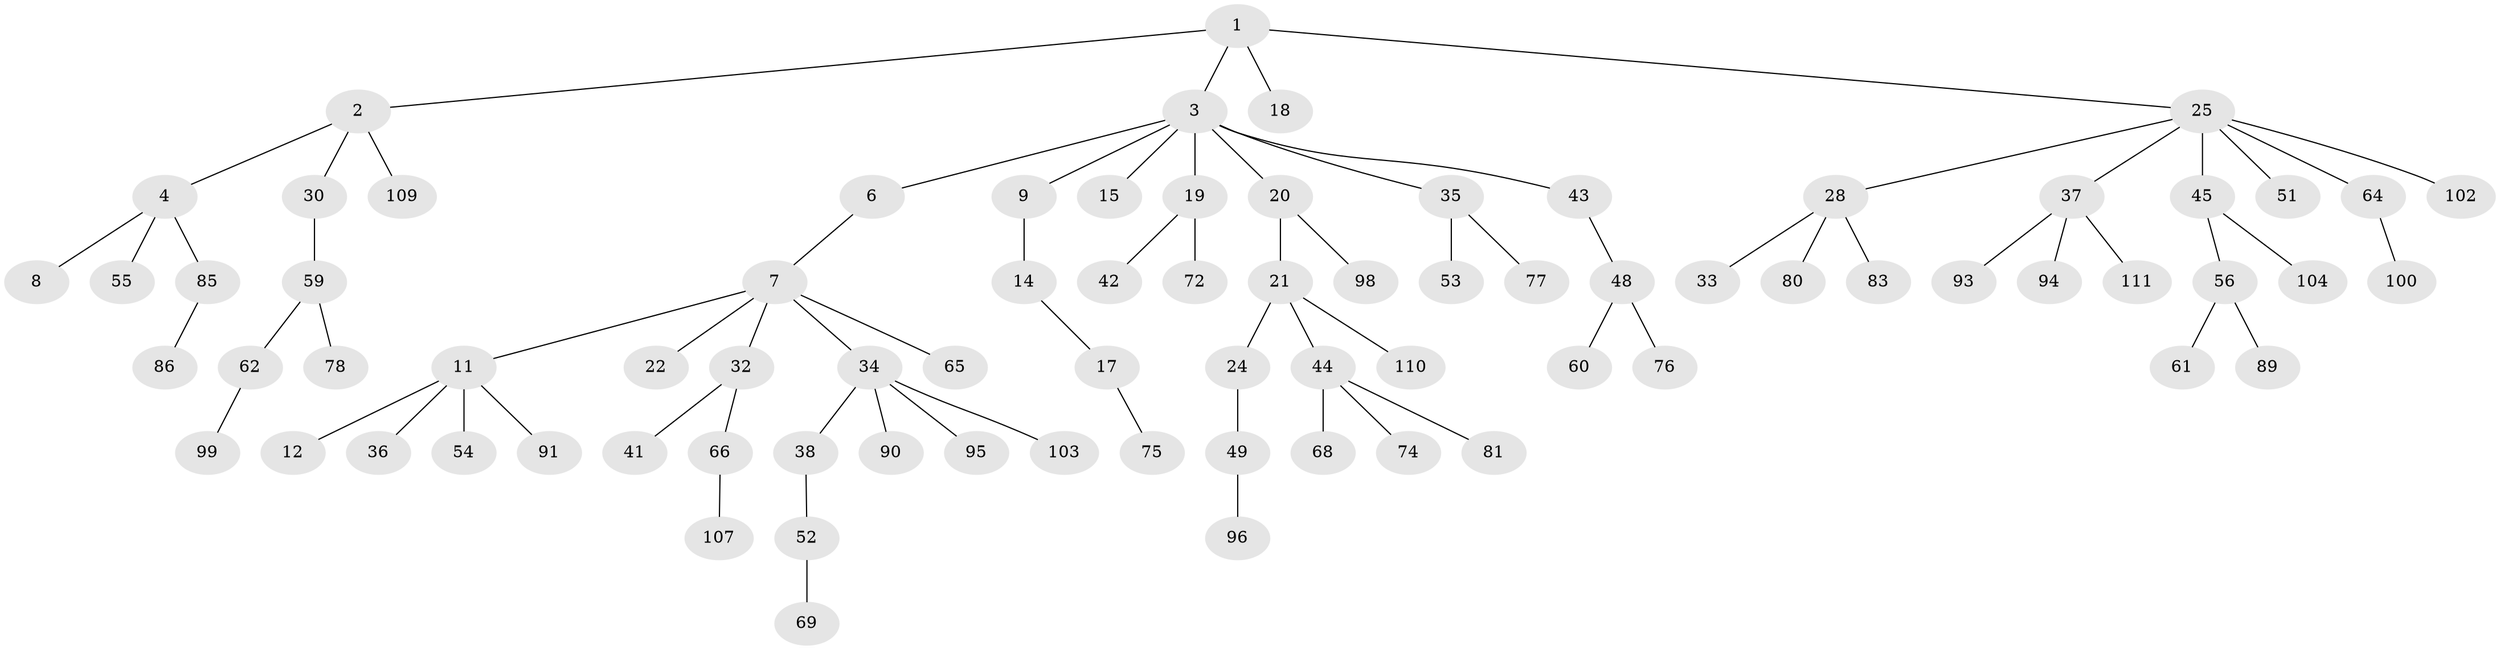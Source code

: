 // original degree distribution, {5: 0.034482758620689655, 4: 0.0603448275862069, 7: 0.008620689655172414, 3: 0.1724137931034483, 2: 0.22413793103448276, 1: 0.49137931034482757, 6: 0.008620689655172414}
// Generated by graph-tools (version 1.1) at 2025/11/02/27/25 16:11:29]
// undirected, 79 vertices, 78 edges
graph export_dot {
graph [start="1"]
  node [color=gray90,style=filled];
  1 [super="+82"];
  2 [super="+79"];
  3 [super="+5"];
  4 [super="+57"];
  6;
  7 [super="+16"];
  8 [super="+39"];
  9 [super="+10"];
  11 [super="+13"];
  12;
  14 [super="+88"];
  15;
  17 [super="+101"];
  18 [super="+27"];
  19 [super="+29"];
  20;
  21 [super="+23"];
  22;
  24;
  25 [super="+26"];
  28 [super="+31"];
  30 [super="+73"];
  32;
  33 [super="+40"];
  34 [super="+47"];
  35 [super="+67"];
  36;
  37 [super="+58"];
  38 [super="+46"];
  41;
  42;
  43;
  44 [super="+63"];
  45 [super="+70"];
  48 [super="+50"];
  49 [super="+71"];
  51;
  52;
  53;
  54 [super="+105"];
  55 [super="+92"];
  56 [super="+87"];
  59 [super="+84"];
  60;
  61;
  62;
  64 [super="+97"];
  65;
  66;
  68;
  69;
  72;
  74;
  75 [super="+115"];
  76;
  77;
  78;
  80 [super="+108"];
  81;
  83;
  85;
  86;
  89;
  90;
  91;
  93;
  94 [super="+114"];
  95;
  96;
  98 [super="+106"];
  99 [super="+112"];
  100;
  102;
  103;
  104 [super="+113"];
  107;
  109;
  110;
  111 [super="+116"];
  1 -- 2;
  1 -- 3;
  1 -- 18;
  1 -- 25;
  2 -- 4;
  2 -- 30;
  2 -- 109;
  3 -- 6;
  3 -- 9;
  3 -- 19;
  3 -- 20;
  3 -- 43;
  3 -- 35;
  3 -- 15;
  4 -- 8;
  4 -- 55;
  4 -- 85;
  6 -- 7;
  7 -- 11;
  7 -- 32;
  7 -- 34;
  7 -- 65;
  7 -- 22;
  9 -- 14;
  11 -- 12;
  11 -- 54;
  11 -- 91;
  11 -- 36;
  14 -- 17;
  17 -- 75;
  19 -- 42;
  19 -- 72;
  20 -- 21;
  20 -- 98;
  21 -- 44;
  21 -- 24;
  21 -- 110;
  24 -- 49;
  25 -- 28;
  25 -- 45;
  25 -- 51;
  25 -- 64;
  25 -- 37;
  25 -- 102;
  28 -- 80;
  28 -- 83;
  28 -- 33;
  30 -- 59;
  32 -- 41;
  32 -- 66;
  34 -- 38;
  34 -- 103;
  34 -- 90;
  34 -- 95;
  35 -- 53;
  35 -- 77;
  37 -- 93;
  37 -- 94;
  37 -- 111;
  38 -- 52;
  43 -- 48;
  44 -- 68;
  44 -- 81;
  44 -- 74;
  45 -- 56;
  45 -- 104;
  48 -- 60;
  48 -- 76;
  49 -- 96;
  52 -- 69;
  56 -- 61;
  56 -- 89;
  59 -- 62;
  59 -- 78;
  62 -- 99;
  64 -- 100;
  66 -- 107;
  85 -- 86;
}
